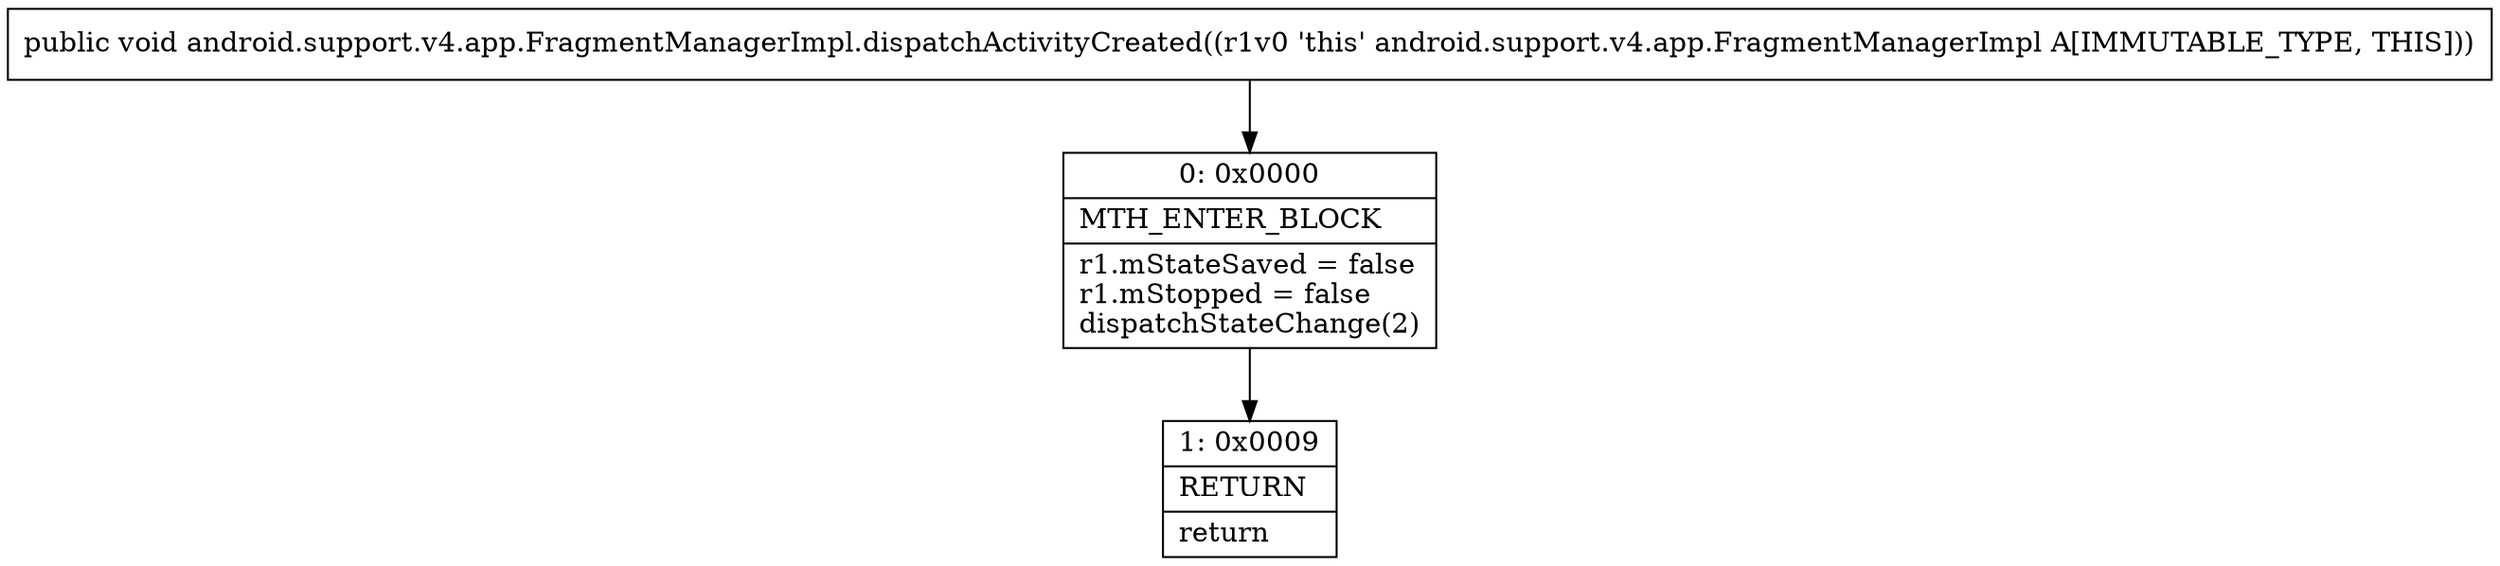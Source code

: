 digraph "CFG forandroid.support.v4.app.FragmentManagerImpl.dispatchActivityCreated()V" {
Node_0 [shape=record,label="{0\:\ 0x0000|MTH_ENTER_BLOCK\l|r1.mStateSaved = false\lr1.mStopped = false\ldispatchStateChange(2)\l}"];
Node_1 [shape=record,label="{1\:\ 0x0009|RETURN\l|return\l}"];
MethodNode[shape=record,label="{public void android.support.v4.app.FragmentManagerImpl.dispatchActivityCreated((r1v0 'this' android.support.v4.app.FragmentManagerImpl A[IMMUTABLE_TYPE, THIS])) }"];
MethodNode -> Node_0;
Node_0 -> Node_1;
}

